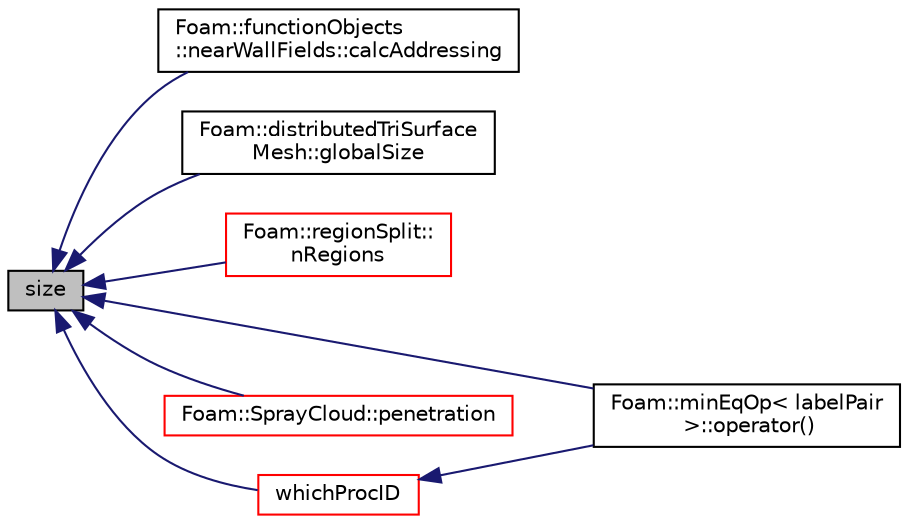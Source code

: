 digraph "size"
{
  bgcolor="transparent";
  edge [fontname="Helvetica",fontsize="10",labelfontname="Helvetica",labelfontsize="10"];
  node [fontname="Helvetica",fontsize="10",shape=record];
  rankdir="LR";
  Node1 [label="size",height=0.2,width=0.4,color="black", fillcolor="grey75", style="filled", fontcolor="black"];
  Node1 -> Node2 [dir="back",color="midnightblue",fontsize="10",style="solid",fontname="Helvetica"];
  Node2 [label="Foam::functionObjects\l::nearWallFields::calcAddressing",height=0.2,width=0.4,color="black",URL="$a01616.html#a7097a017d4eac4116d58a3cdbf507891",tooltip="Calculate addressing from cells back to patch faces. "];
  Node1 -> Node3 [dir="back",color="midnightblue",fontsize="10",style="solid",fontname="Helvetica"];
  Node3 [label="Foam::distributedTriSurface\lMesh::globalSize",height=0.2,width=0.4,color="black",URL="$a00560.html#a8552430e1bfdd437d14f4bbb517c59db",tooltip="Range of global indices that can be returned. "];
  Node1 -> Node4 [dir="back",color="midnightblue",fontsize="10",style="solid",fontname="Helvetica"];
  Node4 [label="Foam::regionSplit::\lnRegions",height=0.2,width=0.4,color="red",URL="$a02197.html#a57f980c4312eca2cfa550ab99040161d",tooltip="Return total number of regions. "];
  Node1 -> Node5 [dir="back",color="midnightblue",fontsize="10",style="solid",fontname="Helvetica"];
  Node5 [label="Foam::minEqOp\< labelPair\l \>::operator()",height=0.2,width=0.4,color="black",URL="$a01525.html#a131b2d9d4e100f101911f04944600277"];
  Node1 -> Node6 [dir="back",color="midnightblue",fontsize="10",style="solid",fontname="Helvetica"];
  Node6 [label="Foam::SprayCloud::penetration",height=0.2,width=0.4,color="red",URL="$a02490.html#aa8e8605f7454fbb76092407fb1906597",tooltip="Penetration for fraction [0-1] of the current total mass. "];
  Node1 -> Node7 [dir="back",color="midnightblue",fontsize="10",style="solid",fontname="Helvetica"];
  Node7 [label="whichProcID",height=0.2,width=0.4,color="red",URL="$a00940.html#ab70df8e7600efac087c911a2a8bbf039",tooltip="Which processor does global come from? Binary search. "];
  Node7 -> Node5 [dir="back",color="midnightblue",fontsize="10",style="solid",fontname="Helvetica"];
}
